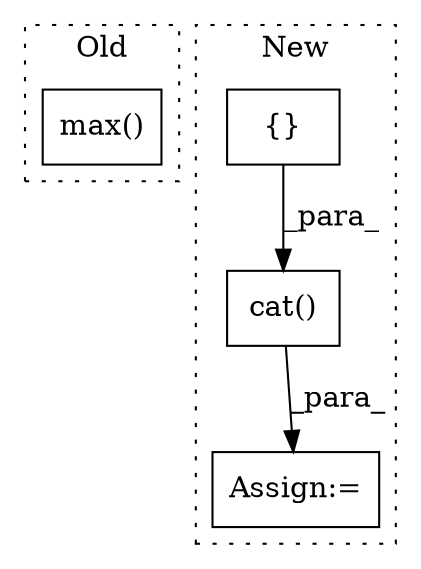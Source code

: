 digraph G {
subgraph cluster0 {
1 [label="max()" a="75" s="3578,3595" l="10,1" shape="box"];
label = "Old";
style="dotted";
}
subgraph cluster1 {
2 [label="cat()" a="75" s="3316,3344" l="10,8" shape="box"];
3 [label="{}" a="59" s="3326,3343" l="1,0" shape="box"];
4 [label="Assign:=" a="68" s="3313" l="3" shape="box"];
label = "New";
style="dotted";
}
2 -> 4 [label="_para_"];
3 -> 2 [label="_para_"];
}